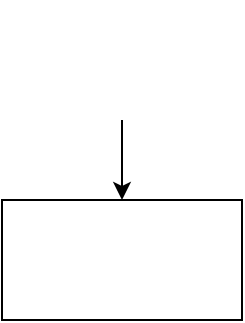 <mxfile version="15.9.4" type="github">
  <diagram id="dZjqcPs-gwaTEHIOecjV" name="Page-1">
    <mxGraphModel dx="1041" dy="437" grid="1" gridSize="10" guides="1" tooltips="1" connect="1" arrows="1" fold="1" page="1" pageScale="1" pageWidth="850" pageHeight="1100" math="0" shadow="0">
      <root>
        <mxCell id="0" />
        <mxCell id="1" parent="0" />
        <mxCell id="6ge-q-GDThWXUt3xkh55-1" value="" style="shape=image;html=1;verticalAlign=top;verticalLabelPosition=bottom;labelBackgroundColor=#ffffff;imageAspect=0;aspect=fixed;image=https://cdn4.iconfinder.com/data/icons/ionicons/512/icon-ios7-circle-filled-128.png" vertex="1" parent="1">
          <mxGeometry x="360" y="60" width="70" height="70" as="geometry" />
        </mxCell>
        <mxCell id="6ge-q-GDThWXUt3xkh55-2" value="" style="rounded=0;whiteSpace=wrap;html=1;" vertex="1" parent="1">
          <mxGeometry x="335" y="160" width="120" height="60" as="geometry" />
        </mxCell>
        <mxCell id="6ge-q-GDThWXUt3xkh55-3" value="" style="endArrow=classic;html=1;rounded=0;entryX=0.5;entryY=0;entryDx=0;entryDy=0;exitX=0.5;exitY=1;exitDx=0;exitDy=0;" edge="1" parent="1" source="6ge-q-GDThWXUt3xkh55-1" target="6ge-q-GDThWXUt3xkh55-2">
          <mxGeometry width="50" height="50" relative="1" as="geometry">
            <mxPoint x="470" y="120" as="sourcePoint" />
            <mxPoint x="520" y="70" as="targetPoint" />
            <Array as="points">
              <mxPoint x="395" y="120" />
              <mxPoint x="395" y="130" />
            </Array>
          </mxGeometry>
        </mxCell>
      </root>
    </mxGraphModel>
  </diagram>
</mxfile>
